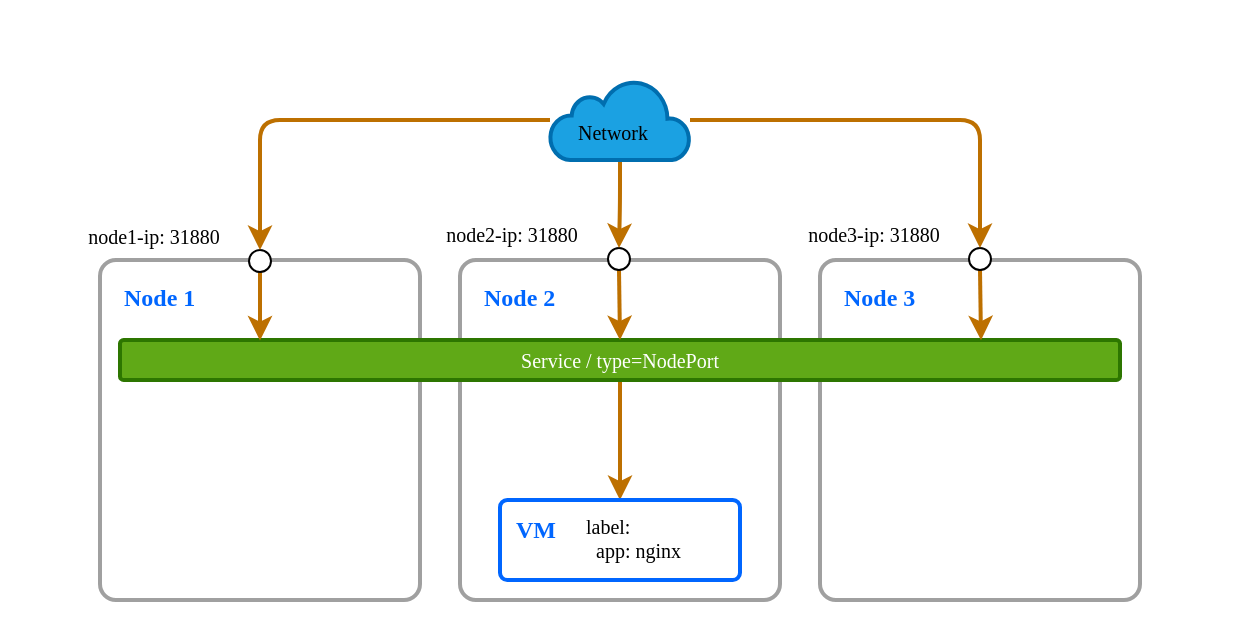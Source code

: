 <mxfile>
    <diagram id="6EXt89o7fHejoy0miyVt" name="Page-1">
        <mxGraphModel dx="762" dy="1586" grid="1" gridSize="10" guides="1" tooltips="1" connect="1" arrows="1" fold="1" page="1" pageScale="1" pageWidth="850" pageHeight="1100" math="0" shadow="0">
            <root>
                <mxCell id="0"/>
                <mxCell id="1" parent="0"/>
                <mxCell id="142" value="" style="rounded=0;whiteSpace=wrap;html=1;fontFamily=JetBrains Mono;fontSource=https%3A%2F%2Ffonts.googleapis.com%2Fcss%3Ffamily%3DJetBrains%2BMono;fontSize=14;fillColor=#FFFFFF;strokeColor=none;" parent="1" vertex="1">
                    <mxGeometry x="160" y="-80" width="620" height="310" as="geometry"/>
                </mxCell>
                <mxCell id="143" value="" style="rounded=1;whiteSpace=wrap;html=1;fillColor=none;fontColor=#0066ff;strokeColor=#A0A0A0;arcSize=5;strokeWidth=2;fontFamily=JetBrains Mono;fontSource=https%3A%2F%2Ffonts.googleapis.com%2Fcss%3Ffamily%3DJetBrains%2BMono;gradientColor=none;fillStyle=hatch;fontSize=10;" parent="1" vertex="1">
                    <mxGeometry x="210" y="50" width="160" height="170" as="geometry"/>
                </mxCell>
                <mxCell id="144" value="Node 1" style="text;html=1;strokeColor=none;fillColor=none;align=left;verticalAlign=middle;whiteSpace=wrap;rounded=0;fontColor=#0066ff;strokeWidth=2;fontFamily=JetBrains Mono;fontSource=https%3A%2F%2Ffonts.googleapis.com%2Fcss%3Ffamily%3DJetBrains%2BMono;fontSize=12;fontStyle=1" parent="1" vertex="1">
                    <mxGeometry x="220" y="59" width="60" height="20" as="geometry"/>
                </mxCell>
                <mxCell id="145" value="" style="rounded=1;whiteSpace=wrap;html=1;fillColor=none;fontColor=#0066ff;strokeColor=#A0A0A0;arcSize=5;strokeWidth=2;fontFamily=JetBrains Mono;fontSource=https%3A%2F%2Ffonts.googleapis.com%2Fcss%3Ffamily%3DJetBrains%2BMono;gradientColor=none;fillStyle=hatch;fontSize=10;" parent="1" vertex="1">
                    <mxGeometry x="390" y="50" width="160" height="170" as="geometry"/>
                </mxCell>
                <mxCell id="146" value="Node 2" style="text;html=1;strokeColor=none;fillColor=none;align=left;verticalAlign=middle;whiteSpace=wrap;rounded=0;fontColor=#0066ff;strokeWidth=2;fontFamily=JetBrains Mono;fontSource=https%3A%2F%2Ffonts.googleapis.com%2Fcss%3Ffamily%3DJetBrains%2BMono;fontSize=12;fontStyle=1" parent="1" vertex="1">
                    <mxGeometry x="400" y="59" width="60" height="20" as="geometry"/>
                </mxCell>
                <mxCell id="147" value="" style="rounded=1;whiteSpace=wrap;html=1;fillColor=none;fontColor=#0066ff;strokeColor=#A0A0A0;arcSize=5;strokeWidth=2;fontFamily=JetBrains Mono;fontSource=https%3A%2F%2Ffonts.googleapis.com%2Fcss%3Ffamily%3DJetBrains%2BMono;gradientColor=none;fillStyle=hatch;fontSize=10;" parent="1" vertex="1">
                    <mxGeometry x="570" y="50" width="160" height="170" as="geometry"/>
                </mxCell>
                <mxCell id="148" value="Node 3" style="text;html=1;strokeColor=none;fillColor=none;align=left;verticalAlign=middle;whiteSpace=wrap;rounded=0;fontColor=#0066ff;strokeWidth=2;fontFamily=JetBrains Mono;fontSource=https%3A%2F%2Ffonts.googleapis.com%2Fcss%3Ffamily%3DJetBrains%2BMono;fontSize=12;fontStyle=1" parent="1" vertex="1">
                    <mxGeometry x="580" y="59" width="60" height="20" as="geometry"/>
                </mxCell>
                <mxCell id="189" style="edgeStyle=none;html=1;exitX=0.5;exitY=1;exitDx=0;exitDy=0;entryX=0.5;entryY=0;entryDx=0;entryDy=0;fontSize=10;strokeColor=#BD7000;strokeWidth=2;fillColor=#f0a30a;" parent="1" source="188" target="210" edge="1">
                    <mxGeometry relative="1" as="geometry">
                        <mxPoint x="470" y="140.0" as="targetPoint"/>
                    </mxGeometry>
                </mxCell>
                <mxCell id="188" value="Service / type=NodePort" style="rounded=1;whiteSpace=wrap;html=1;strokeColor=#2D7600;strokeWidth=2;fontFamily=JetBrains Mono;fontSource=https%3A%2F%2Ffonts.googleapis.com%2Fcss%3Ffamily%3DJetBrains%2BMono;fontSize=10;fontColor=#ffffff;fillColor=#60a917;arcSize=9;" parent="1" vertex="1">
                    <mxGeometry x="220" y="90" width="500" height="20" as="geometry"/>
                </mxCell>
                <mxCell id="204" style="edgeStyle=none;html=1;exitX=0.5;exitY=1;exitDx=0;exitDy=0;strokeColor=#BD7000;strokeWidth=2;fontSize=10;entryX=0.14;entryY=0.013;entryDx=0;entryDy=0;entryPerimeter=0;fillColor=#f0a30a;" edge="1" parent="1" source="190" target="188">
                    <mxGeometry relative="1" as="geometry">
                        <mxPoint x="327.6" y="90.4" as="targetPoint"/>
                    </mxGeometry>
                </mxCell>
                <mxCell id="190" value="" style="ellipse;whiteSpace=wrap;html=1;aspect=fixed;fontSize=10;" parent="1" vertex="1">
                    <mxGeometry x="284.5" y="45" width="11" height="11" as="geometry"/>
                </mxCell>
                <mxCell id="203" style="edgeStyle=none;html=1;exitX=0.5;exitY=1;exitDx=0;exitDy=0;entryX=0.5;entryY=0;entryDx=0;entryDy=0;fontSize=10;strokeColor=#BD7000;strokeWidth=2;fillColor=#f0a30a;" edge="1" parent="1" source="193" target="188">
                    <mxGeometry relative="1" as="geometry"/>
                </mxCell>
                <mxCell id="193" value="" style="ellipse;whiteSpace=wrap;html=1;aspect=fixed;fontSize=10;" parent="1" vertex="1">
                    <mxGeometry x="464" y="44" width="11" height="11" as="geometry"/>
                </mxCell>
                <mxCell id="205" style="edgeStyle=none;html=1;exitX=0.5;exitY=1;exitDx=0;exitDy=0;strokeColor=#BD7000;strokeWidth=2;fontSize=10;entryX=0.861;entryY=0.004;entryDx=0;entryDy=0;entryPerimeter=0;fillColor=#f0a30a;" edge="1" parent="1" source="195" target="188">
                    <mxGeometry relative="1" as="geometry">
                        <mxPoint x="651" y="90" as="targetPoint"/>
                    </mxGeometry>
                </mxCell>
                <mxCell id="195" value="" style="ellipse;whiteSpace=wrap;html=1;aspect=fixed;fontSize=10;" parent="1" vertex="1">
                    <mxGeometry x="644.5" y="44" width="11" height="11" as="geometry"/>
                </mxCell>
                <mxCell id="198" style="edgeStyle=orthogonalEdgeStyle;html=1;entryX=0.5;entryY=0;entryDx=0;entryDy=0;strokeColor=#BD7000;strokeWidth=2;fontFamily=JetBrains Mono;fontSource=https%3A%2F%2Ffonts.googleapis.com%2Fcss%3Ffamily%3DJetBrains%2BMono;fontSize=10;fontColor=#000000;fillColor=#f0a30a;" parent="1" source="197" target="190" edge="1">
                    <mxGeometry relative="1" as="geometry"/>
                </mxCell>
                <mxCell id="199" style="edgeStyle=orthogonalEdgeStyle;html=1;entryX=0.5;entryY=0;entryDx=0;entryDy=0;strokeColor=#BD7000;strokeWidth=2;fontFamily=JetBrains Mono;fontSource=https%3A%2F%2Ffonts.googleapis.com%2Fcss%3Ffamily%3DJetBrains%2BMono;fontSize=10;fontColor=#000000;fillColor=#f0a30a;" parent="1" source="197" target="193" edge="1">
                    <mxGeometry relative="1" as="geometry"/>
                </mxCell>
                <mxCell id="200" style="edgeStyle=orthogonalEdgeStyle;html=1;entryX=0.5;entryY=0;entryDx=0;entryDy=0;strokeColor=#BD7000;strokeWidth=2;fontFamily=JetBrains Mono;fontSource=https%3A%2F%2Ffonts.googleapis.com%2Fcss%3Ffamily%3DJetBrains%2BMono;fontSize=10;fontColor=#000000;fillColor=#f0a30a;" parent="1" source="197" target="195" edge="1">
                    <mxGeometry relative="1" as="geometry"/>
                </mxCell>
                <mxCell id="197" value="" style="html=1;verticalLabelPosition=bottom;align=center;labelBackgroundColor=#ffffff;verticalAlign=top;strokeWidth=2;strokeColor=#006EAF;shadow=0;dashed=0;shape=mxgraph.ios7.icons.cloud;fontFamily=JetBrains Mono;fontSource=https%3A%2F%2Ffonts.googleapis.com%2Fcss%3Ffamily%3DJetBrains%2BMono;fontSize=10;fontColor=#ffffff;fillColor=#1ba1e2;" parent="1" vertex="1">
                    <mxGeometry x="435" y="-40" width="70" height="40" as="geometry"/>
                </mxCell>
                <mxCell id="201" value="node2-ip: 31880" style="text;html=1;align=center;verticalAlign=middle;whiteSpace=wrap;rounded=0;fontSize=10;fontColor=#000000;fontFamily=JetBrains Mono;fontSource=https%3A%2F%2Ffonts.googleapis.com%2Fcss%3Ffamily%3DJetBrains%2BMono;" vertex="1" parent="1">
                    <mxGeometry x="368" y="29" width="96" height="15" as="geometry"/>
                </mxCell>
                <mxCell id="206" value="node3-ip: 31880" style="text;html=1;align=center;verticalAlign=middle;whiteSpace=wrap;rounded=0;fontSize=10;fontColor=#000000;fontFamily=JetBrains Mono;fontSource=https%3A%2F%2Ffonts.googleapis.com%2Fcss%3Ffamily%3DJetBrains%2BMono;" vertex="1" parent="1">
                    <mxGeometry x="548.5" y="29" width="96" height="15" as="geometry"/>
                </mxCell>
                <mxCell id="207" value="node1-ip: 31880" style="text;html=1;align=center;verticalAlign=middle;whiteSpace=wrap;rounded=0;fontSize=10;fontColor=#000000;fontFamily=JetBrains Mono;fontSource=https%3A%2F%2Ffonts.googleapis.com%2Fcss%3Ffamily%3DJetBrains%2BMono;" vertex="1" parent="1">
                    <mxGeometry x="188.5" y="30" width="96" height="15" as="geometry"/>
                </mxCell>
                <mxCell id="209" value="&lt;span style=&quot;font-weight: normal; font-size: 10px;&quot;&gt;&lt;font color=&quot;#000000&quot; style=&quot;font-size: 10px;&quot;&gt;Network&lt;/font&gt;&lt;/span&gt;" style="text;html=1;strokeColor=none;fillColor=none;align=left;verticalAlign=middle;whiteSpace=wrap;rounded=0;fontColor=#0066ff;strokeWidth=2;fontFamily=JetBrains Mono;fontSource=https%3A%2F%2Ffonts.googleapis.com%2Fcss%3Ffamily%3DJetBrains%2BMono;fontSize=10;fontStyle=1" vertex="1" parent="1">
                    <mxGeometry x="447" y="-24" width="60" height="20" as="geometry"/>
                </mxCell>
                <mxCell id="210" value="" style="rounded=1;whiteSpace=wrap;html=1;strokeColor=#0066FF;strokeWidth=2;fontFamily=JetBrains Mono;fontSource=https%3A%2F%2Ffonts.googleapis.com%2Fcss%3Ffamily%3DJetBrains%2BMono;fontSize=10;fontColor=#ffffff;fillColor=none;arcSize=9;" vertex="1" parent="1">
                    <mxGeometry x="410" y="170" width="120" height="40" as="geometry"/>
                </mxCell>
                <mxCell id="211" value="VM" style="text;html=1;strokeColor=none;fillColor=none;align=left;verticalAlign=middle;whiteSpace=wrap;rounded=0;fontColor=#0066ff;strokeWidth=2;fontFamily=JetBrains Mono;fontSource=https%3A%2F%2Ffonts.googleapis.com%2Fcss%3Ffamily%3DJetBrains%2BMono;fontSize=12;fontStyle=1" vertex="1" parent="1">
                    <mxGeometry x="415.5" y="174.5" width="60" height="20" as="geometry"/>
                </mxCell>
                <mxCell id="212" value="label:&#10;  app: nginx&#10;" style="text;strokeColor=none;fillColor=none;align=left;verticalAlign=top;whiteSpace=wrap;rounded=0;labelBackgroundColor=none;fontFamily=JetBrains Mono;fontSource=https%3A%2F%2Ffonts.googleapis.com%2Fcss%3Ffamily%3DJetBrains%2BMono;fontColor=#000000;fontSize=10;spacing=3;horizontal=1;" vertex="1" parent="1">
                    <mxGeometry x="450" y="170" width="100" height="29" as="geometry"/>
                </mxCell>
            </root>
        </mxGraphModel>
    </diagram>
</mxfile>
